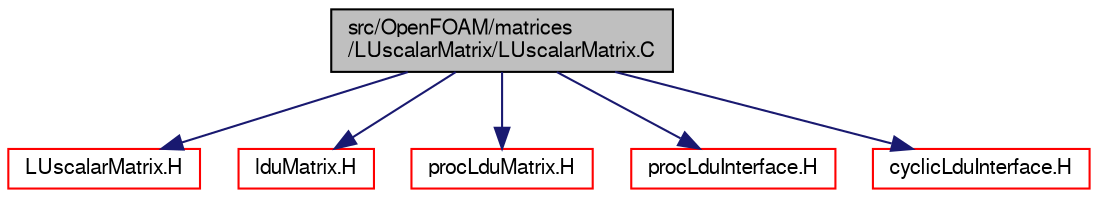 digraph "src/OpenFOAM/matrices/LUscalarMatrix/LUscalarMatrix.C"
{
  bgcolor="transparent";
  edge [fontname="FreeSans",fontsize="10",labelfontname="FreeSans",labelfontsize="10"];
  node [fontname="FreeSans",fontsize="10",shape=record];
  Node0 [label="src/OpenFOAM/matrices\l/LUscalarMatrix/LUscalarMatrix.C",height=0.2,width=0.4,color="black", fillcolor="grey75", style="filled", fontcolor="black"];
  Node0 -> Node1 [color="midnightblue",fontsize="10",style="solid",fontname="FreeSans"];
  Node1 [label="LUscalarMatrix.H",height=0.2,width=0.4,color="red",URL="$a10985.html"];
  Node0 -> Node123 [color="midnightblue",fontsize="10",style="solid",fontname="FreeSans"];
  Node123 [label="lduMatrix.H",height=0.2,width=0.4,color="red",URL="$a10694.html"];
  Node0 -> Node142 [color="midnightblue",fontsize="10",style="solid",fontname="FreeSans"];
  Node142 [label="procLduMatrix.H",height=0.2,width=0.4,color="red",URL="$a11000.html"];
  Node0 -> Node143 [color="midnightblue",fontsize="10",style="solid",fontname="FreeSans"];
  Node143 [label="procLduInterface.H",height=0.2,width=0.4,color="red",URL="$a10994.html"];
  Node0 -> Node144 [color="midnightblue",fontsize="10",style="solid",fontname="FreeSans"];
  Node144 [label="cyclicLduInterface.H",height=0.2,width=0.4,color="red",URL="$a10646.html"];
}
